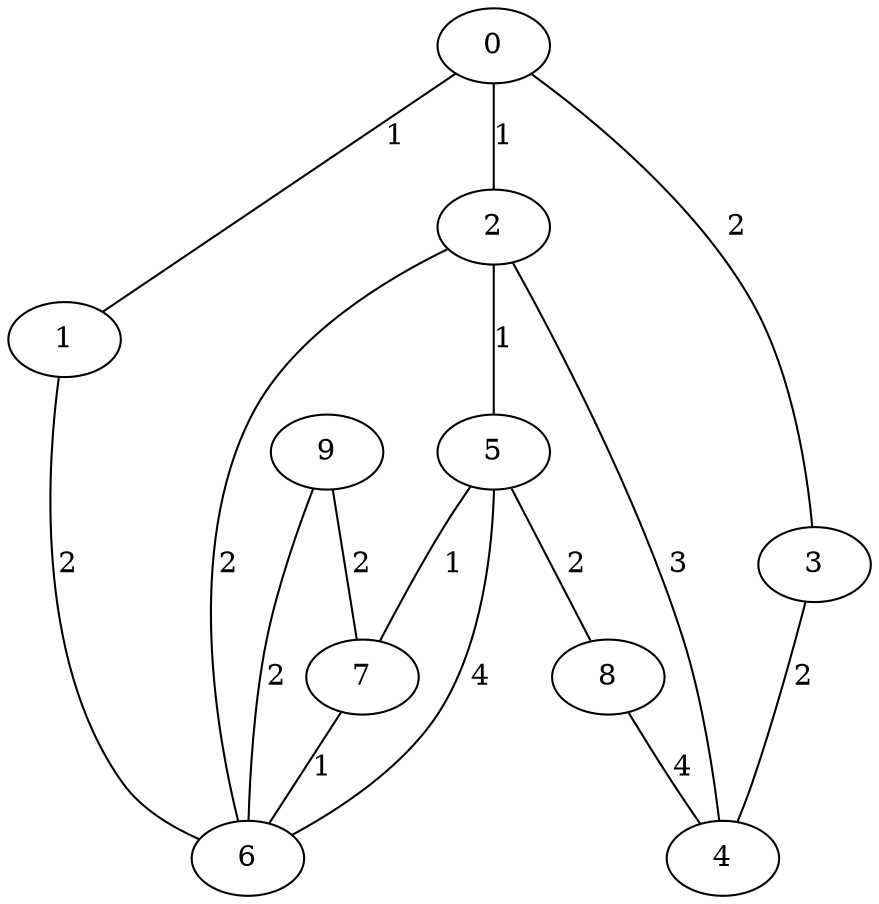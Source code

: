 graph{
0 -- 1[label="1"];
0 -- 2[label="1"];
0 -- 3[label="2"];
1 -- 6[label="2"];
2 -- 6[label="2"];
2 -- 5[label="1"];
2 -- 4[label="3"];
5 -- 6[label="4"];
5 -- 7[label="1"];
5 -- 8[label="2"];
8 -- 4[label="4"];
9 -- 6[label="2"];
9 -- 7[label="2"];
3 -- 4[label="2"];
7 -- 6[label="1"];
}